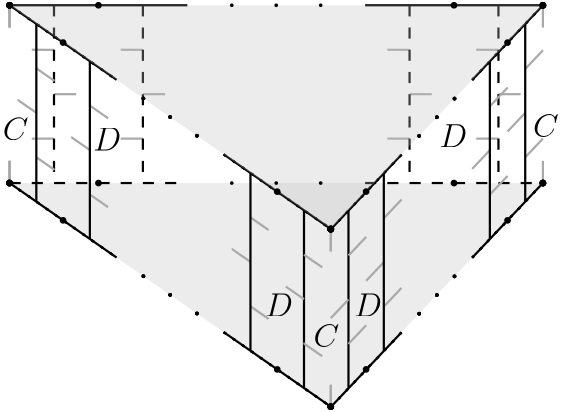 <?xml version="1.0"?>
<!DOCTYPE ipe SYSTEM "ipe.dtd">
<ipe version="70206" creator="Ipe 7.2.7">
<info created="D:20180508125216" modified="D:20180508160824"/>
<ipestyle name="basic">
<symbol name="arrow/arc(spx)">
<path stroke="sym-stroke" fill="sym-stroke" pen="sym-pen">
0 0 m
-1 0.333 l
-1 -0.333 l
h
</path>
</symbol>
<symbol name="arrow/farc(spx)">
<path stroke="sym-stroke" fill="white" pen="sym-pen">
0 0 m
-1 0.333 l
-1 -0.333 l
h
</path>
</symbol>
<symbol name="arrow/ptarc(spx)">
<path stroke="sym-stroke" fill="sym-stroke" pen="sym-pen">
0 0 m
-1 0.333 l
-0.8 0 l
-1 -0.333 l
h
</path>
</symbol>
<symbol name="arrow/fptarc(spx)">
<path stroke="sym-stroke" fill="white" pen="sym-pen">
0 0 m
-1 0.333 l
-0.8 0 l
-1 -0.333 l
h
</path>
</symbol>
<symbol name="mark/circle(sx)" transformations="translations">
<path fill="sym-stroke">
0.6 0 0 0.6 0 0 e
0.4 0 0 0.4 0 0 e
</path>
</symbol>
<symbol name="mark/disk(sx)" transformations="translations">
<path fill="sym-stroke">
0.6 0 0 0.6 0 0 e
</path>
</symbol>
<symbol name="mark/fdisk(sfx)" transformations="translations">
<group>
<path fill="sym-fill">
0.5 0 0 0.5 0 0 e
</path>
<path fill="sym-stroke" fillrule="eofill">
0.6 0 0 0.6 0 0 e
0.4 0 0 0.4 0 0 e
</path>
</group>
</symbol>
<symbol name="mark/box(sx)" transformations="translations">
<path fill="sym-stroke" fillrule="eofill">
-0.6 -0.6 m
0.6 -0.6 l
0.6 0.6 l
-0.6 0.6 l
h
-0.4 -0.4 m
0.4 -0.4 l
0.4 0.4 l
-0.4 0.4 l
h
</path>
</symbol>
<symbol name="mark/square(sx)" transformations="translations">
<path fill="sym-stroke">
-0.6 -0.6 m
0.6 -0.6 l
0.6 0.6 l
-0.6 0.6 l
h
</path>
</symbol>
<symbol name="mark/fsquare(sfx)" transformations="translations">
<group>
<path fill="sym-fill">
-0.5 -0.5 m
0.5 -0.5 l
0.5 0.5 l
-0.5 0.5 l
h
</path>
<path fill="sym-stroke" fillrule="eofill">
-0.6 -0.6 m
0.6 -0.6 l
0.6 0.6 l
-0.6 0.6 l
h
-0.4 -0.4 m
0.4 -0.4 l
0.4 0.4 l
-0.4 0.4 l
h
</path>
</group>
</symbol>
<symbol name="mark/cross(sx)" transformations="translations">
<group>
<path fill="sym-stroke">
-0.43 -0.57 m
0.57 0.43 l
0.43 0.57 l
-0.57 -0.43 l
h
</path>
<path fill="sym-stroke">
-0.43 0.57 m
0.57 -0.43 l
0.43 -0.57 l
-0.57 0.43 l
h
</path>
</group>
</symbol>
<symbol name="arrow/fnormal(spx)">
<path stroke="sym-stroke" fill="white" pen="sym-pen">
0 0 m
-1 0.333 l
-1 -0.333 l
h
</path>
</symbol>
<symbol name="arrow/pointed(spx)">
<path stroke="sym-stroke" fill="sym-stroke" pen="sym-pen">
0 0 m
-1 0.333 l
-0.8 0 l
-1 -0.333 l
h
</path>
</symbol>
<symbol name="arrow/fpointed(spx)">
<path stroke="sym-stroke" fill="white" pen="sym-pen">
0 0 m
-1 0.333 l
-0.8 0 l
-1 -0.333 l
h
</path>
</symbol>
<symbol name="arrow/linear(spx)">
<path stroke="sym-stroke" pen="sym-pen">
-1 0.333 m
0 0 l
-1 -0.333 l
</path>
</symbol>
<symbol name="arrow/fdouble(spx)">
<path stroke="sym-stroke" fill="white" pen="sym-pen">
0 0 m
-1 0.333 l
-1 -0.333 l
h
-1 0 m
-2 0.333 l
-2 -0.333 l
h
</path>
</symbol>
<symbol name="arrow/double(spx)">
<path stroke="sym-stroke" fill="sym-stroke" pen="sym-pen">
0 0 m
-1 0.333 l
-1 -0.333 l
h
-1 0 m
-2 0.333 l
-2 -0.333 l
h
</path>
</symbol>
<pen name="heavier" value="0.8"/>
<pen name="fat" value="1.2"/>
<pen name="ultrafat" value="2"/>
<symbolsize name="large" value="5"/>
<symbolsize name="small" value="2"/>
<symbolsize name="tiny" value="1.1"/>
<arrowsize name="large" value="10"/>
<arrowsize name="small" value="5"/>
<arrowsize name="tiny" value="3"/>
<color name="red" value="1 0 0"/>
<color name="green" value="0 1 0"/>
<color name="blue" value="0 0 1"/>
<color name="yellow" value="1 1 0"/>
<color name="orange" value="1 0.647 0"/>
<color name="gold" value="1 0.843 0"/>
<color name="purple" value="0.627 0.125 0.941"/>
<color name="gray" value="0.745"/>
<color name="brown" value="0.647 0.165 0.165"/>
<color name="navy" value="0 0 0.502"/>
<color name="pink" value="1 0.753 0.796"/>
<color name="seagreen" value="0.18 0.545 0.341"/>
<color name="turquoise" value="0.251 0.878 0.816"/>
<color name="violet" value="0.933 0.51 0.933"/>
<color name="darkblue" value="0 0 0.545"/>
<color name="darkcyan" value="0 0.545 0.545"/>
<color name="darkgray" value="0.663"/>
<color name="darkgreen" value="0 0.392 0"/>
<color name="darkmagenta" value="0.545 0 0.545"/>
<color name="darkorange" value="1 0.549 0"/>
<color name="darkred" value="0.545 0 0"/>
<color name="lightblue" value="0.678 0.847 0.902"/>
<color name="lightcyan" value="0.878 1 1"/>
<color name="lightgray" value="0.827"/>
<color name="lightgreen" value="0.565 0.933 0.565"/>
<color name="lightyellow" value="1 1 0.878"/>
<dashstyle name="dashed" value="[4] 0"/>
<dashstyle name="dotted" value="[1 3] 0"/>
<dashstyle name="dash dotted" value="[4 2 1 2] 0"/>
<dashstyle name="dash dot dotted" value="[4 2 1 2 1 2] 0"/>
<textsize name="large" value="\large"/>
<textsize name="Large" value="\Large"/>
<textsize name="LARGE" value="\LARGE"/>
<textsize name="huge" value="\huge"/>
<textsize name="Huge" value="\Huge"/>
<textsize name="small" value="\small"/>
<textsize name="footnote" value="\footnotesize"/>
<textsize name="tiny" value="\tiny"/>
<textstyle name="center" begin="\begin{center}" end="\end{center}"/>
<textstyle name="itemize" begin="\begin{itemize}" end="\end{itemize}"/>
<textstyle name="item" begin="\begin{itemize}\item{}" end="\end{itemize}"/>
<gridsize name="4 pts" value="4"/>
<gridsize name="8 pts (~3 mm)" value="8"/>
<gridsize name="16 pts (~6 mm)" value="16"/>
<gridsize name="32 pts (~12 mm)" value="32"/>
<gridsize name="10 pts (~3.5 mm)" value="10"/>
<gridsize name="20 pts (~7 mm)" value="20"/>
<gridsize name="14 pts (~5 mm)" value="14"/>
<gridsize name="28 pts (~10 mm)" value="28"/>
<gridsize name="56 pts (~20 mm)" value="56"/>
<anglesize name="90 deg" value="90"/>
<anglesize name="60 deg" value="60"/>
<anglesize name="45 deg" value="45"/>
<anglesize name="30 deg" value="30"/>
<anglesize name="22.5 deg" value="22.5"/>
<opacity name="10%" value="0.1"/>
<opacity name="30%" value="0.3"/>
<opacity name="50%" value="0.5"/>
<opacity name="75%" value="0.75"/>
<tiling name="falling" angle="-60" step="4" width="1"/>
<tiling name="rising" angle="30" step="4" width="1"/>
</ipestyle>
<page>
<layer name="alpha"/>
<view layers="alpha" active="alpha"/>
<path layer="alpha" fill="gray" opacity="30%">
112 208 m
304 208 l
227.634 127.492 l
112 208 l
</path>
<path matrix="1 0 0 1 115.647 -80.6262" stroke="darkgray" pen="heavier">
112 208 m
112 216 l
112 216 l
</path>
<path matrix="1 0 0 1 115.647 -80.6262" stroke="darkgray" pen="heavier">
112 272 m
112 264 l
</path>
<path matrix="1 0 0 1 192 0" stroke="darkgray" pen="heavier">
112 208 m
112 216 l
112 216 l
</path>
<path matrix="1 0 0 1 192 0" stroke="darkgray" pen="heavier">
112 272 m
112 264 l
</path>
<path matrix="1 0 0 1 115.647 -80.6262" stroke="darkgray" pen="heavier">
112 208 m
112 216 l
112 216 l
</path>
<path matrix="1 0 0 1 115.647 -80.6262" stroke="darkgray" pen="heavier">
112 272 m
112 264 l
</path>
<path matrix="0.39767 0.419928 0.419763 -0.397827 16.9705 174.052" stroke="black" dash="dotted" pen="heavier">
192 320 m
256 320 l
</path>
<path matrix="0.39767 0.419928 0.419763 -0.397827 16.9705 174.052" stroke="black" dash="dotted" pen="heavier">
320 320 m
384 320 l
</path>
<path matrix="0.60226 -0.419313 -0.421582 -0.599018 131.272 480.194" stroke="black" dash="dotted" pen="heavier">
192 320 m
256 320 l
</path>
<path matrix="0.60226 -0.419313 -0.421582 -0.599018 131.272 480.194" stroke="black" dash="dotted" pen="heavier">
320 320 m
384 320 l
</path>
<path matrix="0.39767 0.419928 0.419763 -0.397827 16.9705 174.052" stroke="black" dash="dotted" pen="heavier">
192 320 m
256 320 l
</path>
<path matrix="0.39767 0.419928 0.419763 -0.397827 16.9705 174.052" stroke="black" dash="dotted" pen="heavier">
320 320 m
384 320 l
</path>
<path matrix="0.60226 -0.419313 -0.421582 -0.599018 131.272 480.194" stroke="black" dash="dotted" pen="heavier">
192 320 m
256 320 l
</path>
<path matrix="0.60226 -0.419313 -0.421582 -0.599018 131.272 480.194" stroke="black" dash="dotted" pen="heavier">
320 320 m
384 320 l
</path>
<path matrix="0.39767 0.419928 0.419763 -0.397827 16.9705 174.052" stroke="black" dash="dotted" pen="heavier">
192 320 m
256 320 l
</path>
<path matrix="0.39767 0.419928 0.419763 -0.397827 16.9705 174.052" stroke="black" dash="dotted" pen="heavier">
320 320 m
384 320 l
</path>
<path matrix="0.60226 -0.419313 -0.421582 -0.599018 131.272 480.194" stroke="black" dash="dotted" pen="heavier">
192 320 m
256 320 l
</path>
<path matrix="0.60226 -0.419313 -0.421582 -0.599018 131.272 480.194" stroke="black" dash="dotted" pen="heavier">
320 320 m
384 320 l
</path>
<path matrix="0.39767 0.419928 0.419763 -0.397827 16.9705 238.052" stroke="black" dash="dotted" pen="heavier">
192 320 m
256 320 l
</path>
<path matrix="0.39767 0.419928 0.419763 -0.397827 16.9705 238.052" stroke="black" dash="dotted" pen="heavier">
320 320 m
384 320 l
</path>
<path matrix="0.60226 -0.419313 -0.421582 -0.599018 131.272 544.194" stroke="black" dash="dotted" pen="heavier">
192 320 m
256 320 l
</path>
<path matrix="0.60226 -0.419313 -0.421582 -0.599018 131.272 544.194" stroke="black" dash="dotted" pen="heavier">
320 320 m
384 320 l
</path>
<path matrix="0.39767 0.419928 0.419763 -0.397827 16.9705 238.052" stroke="black" dash="dotted" pen="heavier">
192 320 m
256 320 l
</path>
<path matrix="0.39767 0.419928 0.419763 -0.397827 16.9705 238.052" stroke="black" dash="dotted" pen="heavier">
320 320 m
384 320 l
</path>
<path matrix="0.60226 -0.419313 -0.421582 -0.599018 131.272 544.194" stroke="black" dash="dotted" pen="heavier">
192 320 m
256 320 l
</path>
<path matrix="0.60226 -0.419313 -0.421582 -0.599018 131.272 544.194" stroke="black" dash="dotted" pen="heavier">
320 320 m
384 320 l
</path>
<path matrix="0.39767 0.419928 0.419763 -0.397827 16.9705 238.052" stroke="black" dash="dotted" pen="heavier">
192 320 m
256 320 l
</path>
<path matrix="0.39767 0.419928 0.419763 -0.397827 16.9705 238.052" stroke="black" dash="dotted" pen="heavier">
320 320 m
384 320 l
</path>
<path matrix="0.60226 -0.419313 -0.421582 -0.599018 131.272 544.194" stroke="black" dash="dotted" pen="heavier">
192 320 m
256 320 l
</path>
<path matrix="0.60226 -0.419313 -0.421582 -0.599018 131.272 544.194" stroke="black" dash="dotted" pen="heavier">
320 320 m
384 320 l
</path>
<group matrix="1 0 0 0.500003 -272 111.999">
<path stroke="darkgray" pen="heavier">
560.013 287.882 m
552 288 l
</path>
<path stroke="darkgray" pen="heavier">
559.999 255.999 m
568 256 l
</path>
<path stroke="darkgray" pen="heavier">
560 224.001 m
552 224 l
</path>
<path matrix="1 0 0 1 176 -0.00035" stroke="black" dash="dashed" pen="heavier">
384 320 m
384 192 l
</path>
</group>
<group matrix="1 0 0 0.500001 -304 112">
<path stroke="darkgray" pen="heavier">
560.013 287.882 m
552 288 l
</path>
<path stroke="darkgray" pen="heavier">
559.999 255.999 m
568 256 l
</path>
<path stroke="darkgray" pen="heavier">
560 224.001 m
552 224 l
</path>
<path matrix="1 0 0 1 176 -0.00035" stroke="black" dash="dashed" pen="heavier">
384 320 m
384 192 l
</path>
</group>
<group matrix="1 0 0 0.499995 -400 112.001">
<path stroke="darkgray" pen="heavier">
560.013 287.882 m
552 288 l
</path>
<path stroke="darkgray" pen="heavier">
559.999 255.999 m
568 256 l
</path>
<path stroke="darkgray" pen="heavier">
560 224.001 m
552 224 l
</path>
<path matrix="1 0 0 1 176 -0.00035" stroke="black" dash="dashed" pen="heavier">
384 320 m
384 192 l
</path>
</group>
<group matrix="1 0 0 0.499995 -432 112.001">
<path stroke="darkgray" pen="heavier">
560.013 287.882 m
552 288 l
</path>
<path stroke="darkgray" pen="heavier">
559.999 255.999 m
568 256 l
</path>
<path stroke="darkgray" pen="heavier">
560 224.001 m
552 224 l
</path>
<path matrix="1 0 0 1 176 -0.00035" stroke="black" dash="dashed" pen="heavier">
384 320 m
384 192 l
</path>
</group>
<group>
<path matrix="1 0 0 0.499995 -166.002 38.2019" stroke="black" pen="heavier">
384 320 m
384 192 l
</path>
<group>
<path matrix="0.679656 0 0 0.677029 63.2844 36.5547" stroke="darkgray" pen="heavier">
227.634 191.492 m
217.998 198.201 l
217.998 198.2 l
</path>
<path matrix="0.679656 0 0 0.677029 69.8342 48.0122" stroke="darkgray" pen="heavier">
227.634 191.492 m
217.998 198.201 l
217.998 198.2 l
</path>
<path matrix="0.679656 0 0 0.677029 69.8346 16.0128" stroke="darkgray" pen="heavier">
227.634 191.492 m
217.998 198.201 l
217.998 198.2 l
</path>
</group>
</group>
<group>
<path stroke="darkgray" pen="heavier">
112 208 m
112 216 l
112 216 l
</path>
<path stroke="darkgray" pen="heavier">
112 272 m
112 264 l
</path>
</group>
<group matrix="1 0 0 1 -0.00011919 0.00040225">
<path stroke="darkgray" pen="heavier">
112 208 m
112 216 l
112 216 l
</path>
<path stroke="darkgray" pen="heavier">
112 272 m
112 264 l
</path>
</group>
<group matrix="1 0 0 1 -0.00011919 0.00040225">
<path stroke="darkgray" pen="heavier">
112 208 m
112 216 l
112 216 l
</path>
<path stroke="darkgray" pen="heavier">
112 272 m
112 264 l
</path>
</group>
<group>
<group>
<path matrix="0.39767 0.419928 0.419763 -0.397827 16.9705 238.052" stroke="black" pen="heavier">
192 320 m
256 320 l
</path>
<path matrix="0.39767 0.419928 0.419763 -0.397827 16.9705 238.052" stroke="black" pen="heavier">
320 320 m
384 320 l
</path>
<path matrix="0.60226 -0.419313 -0.421582 -0.599018 131.272 544.194" stroke="black" pen="heavier">
192 320 m
256 320 l
</path>
<path matrix="0.60226 -0.419313 -0.421582 -0.599018 131.272 544.194" stroke="black" pen="heavier">
320 320 m
384 320 l
</path>
<path matrix="1 0 0 -1 -80 592" stroke="black" pen="heavier">
320 320 m
384 320 l
</path>
<path matrix="1 0 0 -1 -80 592" stroke="black" pen="heavier">
192 320 m
256 320 l
</path>
</group>
</group>
<group>
<path matrix="0.39767 0.419928 0.419763 -0.397827 16.9705 174.052" stroke="black" pen="heavier">
192 320 m
256 320 l
</path>
<path matrix="0.39767 0.419928 0.419763 -0.397827 16.9705 174.052" stroke="black" pen="heavier">
320 320 m
384 320 l
</path>
<path matrix="0.60226 -0.419313 -0.421582 -0.599018 131.272 480.194" stroke="black" pen="heavier">
192 320 m
256 320 l
</path>
<path matrix="0.60226 -0.419313 -0.421582 -0.599018 131.272 480.194" stroke="black" pen="heavier">
320 320 m
384 320 l
</path>
<path matrix="1 0 0 -1 -80 528" stroke="black" dash="dashed" pen="heavier">
320 320 m
384 320 l
</path>
<path matrix="1 0 0 -1 -208 528" stroke="black" dash="dashed" pen="heavier">
320 320 m
384 320 l
</path>
</group>
<group matrix="1 0 0 1 -19.2725 13.419">
<path matrix="0.679656 0 0 0.677029 63.2844 36.5547" stroke="darkgray" pen="heavier">
227.634 191.492 m
217.998 198.201 l
217.998 198.2 l
</path>
<path matrix="0.679656 0 0 0.677029 69.8342 48.0122" stroke="darkgray" pen="heavier">
227.634 191.492 m
217.998 198.201 l
217.998 198.2 l
</path>
<path matrix="0.679656 0 0 0.677029 69.8346 16.0128" stroke="darkgray" pen="heavier">
227.634 191.492 m
217.998 198.201 l
217.998 198.2 l
</path>
</group>
<path matrix="1 0 0 0.499995 -185.275 51.6209" stroke="black" pen="heavier">
384 320 m
384 192 l
</path>
<group>
<group matrix="1 0 0 1 -77.0895 53.673">
<path matrix="0.679656 0 0 0.677029 63.2844 36.5547" stroke="darkgray" pen="heavier">
227.634 191.492 m
217.998 198.201 l
217.998 198.2 l
</path>
<path matrix="0.679656 0 0 0.677029 69.8342 48.0122" stroke="darkgray" pen="heavier">
227.634 191.492 m
217.998 198.201 l
217.998 198.2 l
</path>
<path matrix="0.679656 0 0 0.677029 69.8346 16.0128" stroke="darkgray" pen="heavier">
227.634 191.492 m
217.998 198.201 l
217.998 198.2 l
</path>
</group>
<path matrix="1 0 0 0.499995 -243.092 91.8749" stroke="black" pen="heavier">
384 320 m
384 192 l
</path>
</group>
<group>
<group matrix="1 0 0 1 -96.3618 67.091">
<path matrix="0.679656 0 0 0.677029 63.2844 36.5547" stroke="darkgray" pen="heavier">
227.634 191.492 m
217.998 198.201 l
217.998 198.2 l
</path>
<path matrix="0.679656 0 0 0.677029 69.8342 48.0122" stroke="darkgray" pen="heavier">
227.634 191.492 m
217.998 198.201 l
217.998 198.2 l
</path>
<path matrix="0.679656 0 0 0.677029 69.8346 16.0128" stroke="darkgray" pen="heavier">
227.634 191.492 m
217.998 198.201 l
217.998 198.2 l
</path>
</group>
<path matrix="1 0 0 0.499995 -262.364 105.293" stroke="black" pen="heavier">
384 320 m
384 192 l
</path>
</group>
<path matrix="1 0 0 0.5 -149.99 38.0926" stroke="black" pen="heavier">
384 320 m
384 192 l
</path>
<path matrix="1 0 0 1 6.38906 -9.45797" stroke="darkgray" pen="heavier">
227.647 191.374 m
234.01 198.093 l
234.01 198.093 l
</path>
<path matrix="1 0 0 1 -0.0006936 -32.0003" stroke="darkgray" pen="heavier">
227.647 191.374 m
234.01 198.093 l
234.01 198.093 l
</path>
<path matrix="1 0 0 1 6.36278 -41.2804" stroke="darkgray" pen="heavier">
227.647 191.374 m
234.01 198.093 l
234.01 198.093 l
</path>
<path matrix="1 0 0 1 19.1144 3.97948" fill="lightyellow">
227.647 191.374 m
234.01 198.093 l
234.01 198.093 l
</path>
<path matrix="1 0 0 1 57.2907 44.2926" fill="lightyellow">
227.647 191.374 m
234.01 198.093 l
234.01 198.093 l
</path>
<path matrix="1 0 0 1 70.0162 57.7303" fill="lightyellow">
227.647 191.374 m
234.01 198.093 l
234.01 198.093 l
</path>
<path matrix="1 0 0 1 19.0885 3.95232" fill="lightyellow">
227.647 191.374 m
234.01 198.093 l
234.01 198.093 l
</path>
<path matrix="1 0 0 1 57.2902 44.2932" stroke="darkgray" pen="heavier">
227.647 191.374 m
234.01 198.093 l
234.01 198.093 l
</path>
<path matrix="1 0 0 1 70.0162 57.7303" stroke="darkgray" pen="heavier">
227.647 191.374 m
234.01 198.093 l
234.01 198.093 l
</path>
<group>
<group>
<path matrix="1 0 0 1 19.1144 3.97951" stroke="darkgray" pen="heavier">
227.647 191.374 m
234.01 198.093 l
234.01 198.093 l
</path>
<path matrix="1 0 0 1 12.7248 -18.563" stroke="darkgray" pen="heavier">
227.647 191.374 m
234.01 198.093 l
234.01 198.093 l
</path>
<path matrix="1 0 0 1 19.0883 -27.8431" stroke="darkgray" pen="heavier">
227.647 191.374 m
234.01 198.093 l
234.01 198.093 l
</path>
</group>
<path matrix="1 0 0 0.5 -137.265 51.5299" stroke="black" pen="heavier">
384 320 m
384 192 l
</path>
</group>
<group>
<group matrix="1 0 0 1 50.9018 53.7504">
<path matrix="1 0 0 1 6.38944 -9.45842" fill="lightyellow">
227.647 191.374 m
234.01 198.093 l
234.01 198.093 l
</path>
<path matrix="1 0 0 1 -0.0006936 -32.0003" stroke="darkgray" pen="heavier">
227.647 191.374 m
234.01 198.093 l
234.01 198.093 l
</path>
<path matrix="1 0 0 1 6.36278 -41.2804" stroke="darkgray" pen="heavier">
227.647 191.374 m
234.01 198.093 l
234.01 198.093 l
</path>
</group>
<path matrix="1 0 0 0.5 -99.0882 91.843" stroke="black" pen="heavier">
384 320 m
384 192 l
</path>
</group>
<group>
<group matrix="1 0 0 1 63.6273 67.1881">
<path matrix="1 0 0 1 6.38944 -9.45842" fill="lightyellow">
227.647 191.374 m
234.01 198.093 l
234.01 198.093 l
</path>
<path matrix="1 0 0 1 -0.0006936 -32.0003" stroke="darkgray" pen="heavier">
227.647 191.374 m
234.01 198.093 l
234.01 198.093 l
</path>
<path matrix="1 0 0 1 6.36278 -41.2804" stroke="darkgray" pen="heavier">
227.647 191.374 m
234.01 198.093 l
234.01 198.093 l
</path>
</group>
<path matrix="1 0 0 0.5 -86.3627 105.281" stroke="black" pen="heavier">
384 320 m
384 192 l
</path>
</group>
<text matrix="1 0 0 1 0 -24" transformations="translations" pos="204 184" stroke="black" type="label" width="10.044" height="8.169" depth="0" valign="baseline" size="large" style="math">D</text>
<text matrix="1 0 0 1 32 -24" transformations="translations" pos="204 184" stroke="black" type="label" width="10.044" height="8.169" depth="0" valign="baseline" size="large" style="math">D</text>
<text matrix="1 0 0 1 -61.9064 35.7031" transformations="translations" pos="204 184" stroke="black" type="label" width="10.044" height="8.169" depth="0" valign="baseline" size="large" style="math">D</text>
<text matrix="1 0 0 1 62.725 36.923" transformations="translations" pos="204 184" stroke="black" type="label" width="10.044" height="8.169" depth="0" valign="baseline" size="large" style="math">D</text>
<text matrix="1 0 0 1 -2.54045 -19.027" transformations="translations" pos="224 168" stroke="black" type="label" width="9.234" height="8.169" depth="0" valign="baseline" size="large" style="math">C</text>
<text matrix="1 0 0 1 -114.44 55.4098" transformations="translations" pos="224 168" stroke="black" type="label" width="9.234" height="8.169" depth="0" valign="baseline" size="large" style="math">C</text>
<text matrix="1 0 0 1 76.4371 56.545" transformations="translations" pos="224 168" stroke="black" type="label" width="9.234" height="8.169" depth="0" valign="baseline" size="large" style="math">C</text>
<path matrix="1 0 0 1 0 -64" fill="gray" opacity="30%">
112 336 m
304 336 l
227.634 255.492 l
112 336 l
</path>
<use matrix="0.39767 0.419928 0.419763 -0.397827 16.9705 174.052" name="mark/disk(sx)" pos="304 320" size="tiny" stroke="black"/>
<use matrix="0.39767 0.419928 0.419763 -0.397827 16.9705 174.052" name="mark/disk(sx)" pos="288 320" size="tiny" stroke="black"/>
<use matrix="0.39767 0.419928 0.419763 -0.397827 16.9705 174.052" name="mark/disk(sx)" pos="272 320" size="tiny" stroke="black"/>
<use matrix="0.39767 0.419928 0.419763 -0.397827 16.9705 174.052" name="mark/disk(sx)" pos="192 320" size="tiny" stroke="black"/>
<use matrix="0.39767 0.419928 0.419763 -0.397827 16.9705 174.052" name="mark/disk(sx)" pos="384 320" size="small" stroke="black"/>
<use matrix="0.60226 -0.419313 -0.421582 -0.599018 131.272 480.194" name="mark/disk(sx)" pos="304 320" size="tiny" stroke="black"/>
<use matrix="0.60226 -0.419313 -0.421582 -0.599018 131.272 480.194" name="mark/disk(sx)" pos="288 320" size="tiny" stroke="black"/>
<use matrix="0.60226 -0.419313 -0.421582 -0.599018 131.272 480.194" name="mark/disk(sx)" pos="272 320" size="tiny" stroke="black"/>
<use matrix="0.60226 -0.419313 -0.421582 -0.599018 131.272 480.194" name="mark/disk(sx)" pos="192 320" size="small" stroke="black"/>
<use matrix="0.60226 -0.419313 -0.421582 -0.599018 131.272 480.194" name="mark/disk(sx)" pos="384 320" size="small" stroke="black"/>
<use matrix="0.39767 0.419928 0.419763 -0.397827 16.9705 174.052" name="mark/disk(sx)" pos="304 320" size="tiny" stroke="black"/>
<use matrix="0.39767 0.419928 0.419763 -0.397827 16.9705 174.052" name="mark/disk(sx)" pos="288 320" size="tiny" stroke="black"/>
<use matrix="0.39767 0.419928 0.419763 -0.397827 16.9705 174.052" name="mark/disk(sx)" pos="272 320" size="tiny" stroke="black"/>
<use matrix="0.39767 0.419928 0.419763 -0.397827 16.9705 174.052" name="mark/disk(sx)" pos="192 320" size="tiny" stroke="black"/>
<use matrix="0.39767 0.419928 0.419763 -0.397827 16.9705 174.052" name="mark/disk(sx)" pos="384 320" size="small" stroke="black"/>
<use matrix="0.60226 -0.419313 -0.421582 -0.599018 131.272 480.194" name="mark/disk(sx)" pos="304 320" size="tiny" stroke="black"/>
<use matrix="0.60226 -0.419313 -0.421582 -0.599018 131.272 480.194" name="mark/disk(sx)" pos="288 320" size="tiny" stroke="black"/>
<use matrix="0.60226 -0.419313 -0.421582 -0.599018 131.272 480.194" name="mark/disk(sx)" pos="272 320" size="tiny" stroke="black"/>
<use matrix="0.60226 -0.419313 -0.421582 -0.599018 131.272 480.194" name="mark/disk(sx)" pos="192 320" size="small" stroke="black"/>
<use matrix="0.60226 -0.419313 -0.421582 -0.599018 131.272 480.194" name="mark/disk(sx)" pos="384 320" size="small" stroke="black"/>
<use matrix="0.39767 0.419928 0.419763 -0.397827 16.9705 174.052" name="mark/disk(sx)" pos="304 320" size="tiny" stroke="black"/>
<use matrix="0.39767 0.419928 0.419763 -0.397827 16.9705 174.052" name="mark/disk(sx)" pos="288 320" size="tiny" stroke="black"/>
<use matrix="0.39767 0.419928 0.419763 -0.397827 16.9705 174.052" name="mark/disk(sx)" pos="272 320" size="tiny" stroke="black"/>
<use matrix="0.39767 0.419928 0.419763 -0.397827 16.9705 174.052" name="mark/disk(sx)" pos="192 320" size="tiny" stroke="black"/>
<use matrix="0.39767 0.419928 0.419763 -0.397827 16.9705 174.052" name="mark/disk(sx)" pos="384 320" size="small" stroke="black"/>
<use matrix="0.60226 -0.419313 -0.421582 -0.599018 131.272 480.194" name="mark/disk(sx)" pos="304 320" size="tiny" stroke="black"/>
<use matrix="0.60226 -0.419313 -0.421582 -0.599018 131.272 480.194" name="mark/disk(sx)" pos="288 320" size="tiny" stroke="black"/>
<use matrix="0.60226 -0.419313 -0.421582 -0.599018 131.272 480.194" name="mark/disk(sx)" pos="272 320" size="tiny" stroke="black"/>
<use matrix="0.60226 -0.419313 -0.421582 -0.599018 131.272 480.194" name="mark/disk(sx)" pos="192 320" size="small" stroke="black"/>
<use matrix="0.60226 -0.419313 -0.421582 -0.599018 131.272 480.194" name="mark/disk(sx)" pos="384 320" size="small" stroke="black"/>
<use matrix="0.39767 0.419928 0.419763 -0.397827 16.9705 174.052" name="mark/disk(sx)" pos="304 320" size="tiny" stroke="black"/>
<use matrix="0.39767 0.419928 0.419763 -0.397827 16.9705 174.052" name="mark/disk(sx)" pos="288 320" size="tiny" stroke="black"/>
<use matrix="0.39767 0.419928 0.419763 -0.397827 16.9705 174.052" name="mark/disk(sx)" pos="272 320" size="tiny" stroke="black"/>
<use matrix="0.39767 0.419928 0.419763 -0.397827 16.9705 174.052" name="mark/disk(sx)" pos="192 320" size="tiny" stroke="black"/>
<use matrix="0.39767 0.419928 0.419763 -0.397827 16.9705 174.052" name="mark/disk(sx)" pos="384 320" size="small" stroke="black"/>
<use matrix="0.60226 -0.419313 -0.421582 -0.599018 131.272 480.194" name="mark/disk(sx)" pos="304 320" size="tiny" stroke="black"/>
<use matrix="0.60226 -0.419313 -0.421582 -0.599018 131.272 480.194" name="mark/disk(sx)" pos="288 320" size="tiny" stroke="black"/>
<use matrix="0.60226 -0.419313 -0.421582 -0.599018 131.272 480.194" name="mark/disk(sx)" pos="272 320" size="tiny" stroke="black"/>
<use matrix="0.60226 -0.419313 -0.421582 -0.599018 131.272 480.194" name="mark/disk(sx)" pos="192 320" size="small" stroke="black"/>
<use matrix="0.60226 -0.419313 -0.421582 -0.599018 131.272 480.194" name="mark/disk(sx)" pos="384 320" size="small" stroke="black"/>
<use matrix="0.39767 0.419928 0.419763 -0.397827 16.9705 238.052" name="mark/disk(sx)" pos="304 320" size="tiny" stroke="black"/>
<use matrix="0.39767 0.419928 0.419763 -0.397827 16.9705 238.052" name="mark/disk(sx)" pos="288 320" size="tiny" stroke="black"/>
<use matrix="0.39767 0.419928 0.419763 -0.397827 16.9705 238.052" name="mark/disk(sx)" pos="272 320" size="tiny" stroke="black"/>
<use matrix="0.39767 0.419928 0.419763 -0.397827 16.9705 238.052" name="mark/disk(sx)" pos="192 320" size="small" stroke="black"/>
<use matrix="0.39767 0.419928 0.419763 -0.397827 16.9705 238.052" name="mark/disk(sx)" pos="384 320" size="small" stroke="black"/>
<use matrix="0.60226 -0.419313 -0.421582 -0.599018 131.272 544.194" name="mark/disk(sx)" pos="304 320" size="tiny" stroke="black"/>
<use matrix="0.60226 -0.419313 -0.421582 -0.599018 131.272 544.194" name="mark/disk(sx)" pos="288 320" size="tiny" stroke="black"/>
<use matrix="0.60226 -0.419313 -0.421582 -0.599018 131.272 544.194" name="mark/disk(sx)" pos="272 320" size="tiny" stroke="black"/>
<use matrix="0.60226 -0.419313 -0.421582 -0.599018 131.272 544.194" name="mark/disk(sx)" pos="192 320" size="small" stroke="black"/>
<use matrix="0.60226 -0.419313 -0.421582 -0.599018 131.272 544.194" name="mark/disk(sx)" pos="384 320" size="small" stroke="black"/>
<use matrix="0.39767 0.419928 0.419763 -0.397827 16.9705 238.052" name="mark/disk(sx)" pos="304 320" size="tiny" stroke="black"/>
<use matrix="0.39767 0.419928 0.419763 -0.397827 16.9705 238.052" name="mark/disk(sx)" pos="288 320" size="tiny" stroke="black"/>
<use matrix="0.39767 0.419928 0.419763 -0.397827 16.9705 238.052" name="mark/disk(sx)" pos="272 320" size="tiny" stroke="black"/>
<use matrix="0.39767 0.419928 0.419763 -0.397827 16.9705 238.052" name="mark/disk(sx)" pos="192 320" size="small" stroke="black"/>
<use matrix="0.39767 0.419928 0.419763 -0.397827 16.9705 238.052" name="mark/disk(sx)" pos="384 320" size="small" stroke="black"/>
<use matrix="0.60226 -0.419313 -0.421582 -0.599018 131.272 544.194" name="mark/disk(sx)" pos="304 320" size="tiny" stroke="black"/>
<use matrix="0.60226 -0.419313 -0.421582 -0.599018 131.272 544.194" name="mark/disk(sx)" pos="288 320" size="tiny" stroke="black"/>
<use matrix="0.60226 -0.419313 -0.421582 -0.599018 131.272 544.194" name="mark/disk(sx)" pos="272 320" size="tiny" stroke="black"/>
<use matrix="0.60226 -0.419313 -0.421582 -0.599018 131.272 544.194" name="mark/disk(sx)" pos="192 320" size="small" stroke="black"/>
<use matrix="0.60226 -0.419313 -0.421582 -0.599018 131.272 544.194" name="mark/disk(sx)" pos="384 320" size="small" stroke="black"/>
<use matrix="0.39767 0.419928 0.419763 -0.397827 16.9705 238.052" name="mark/disk(sx)" pos="304 320" size="tiny" stroke="black"/>
<use matrix="0.39767 0.419928 0.419763 -0.397827 16.9705 238.052" name="mark/disk(sx)" pos="288 320" size="tiny" stroke="black"/>
<use matrix="0.39767 0.419928 0.419763 -0.397827 16.9705 238.052" name="mark/disk(sx)" pos="272 320" size="tiny" stroke="black"/>
<use matrix="0.39767 0.419928 0.419763 -0.397827 16.9705 238.052" name="mark/disk(sx)" pos="192 320" size="small" stroke="black"/>
<use matrix="0.39767 0.419928 0.419763 -0.397827 16.9705 238.052" name="mark/disk(sx)" pos="384 320" size="small" stroke="black"/>
<use matrix="0.60226 -0.419313 -0.421582 -0.599018 131.272 544.194" name="mark/disk(sx)" pos="304 320" size="tiny" stroke="black"/>
<use matrix="0.60226 -0.419313 -0.421582 -0.599018 131.272 544.194" name="mark/disk(sx)" pos="288 320" size="tiny" stroke="black"/>
<use matrix="0.60226 -0.419313 -0.421582 -0.599018 131.272 544.194" name="mark/disk(sx)" pos="272 320" size="tiny" stroke="black"/>
<use matrix="0.60226 -0.419313 -0.421582 -0.599018 131.272 544.194" name="mark/disk(sx)" pos="192 320" size="small" stroke="black"/>
<use matrix="0.60226 -0.419313 -0.421582 -0.599018 131.272 544.194" name="mark/disk(sx)" pos="384 320" size="small" stroke="black"/>
<use matrix="0.39767 0.419928 0.419763 -0.397827 16.9705 238.052" name="mark/disk(sx)" pos="304 320" size="tiny" stroke="black"/>
<use matrix="0.39767 0.419928 0.419763 -0.397827 16.9705 238.052" name="mark/disk(sx)" pos="288 320" size="tiny" stroke="black"/>
<use matrix="0.39767 0.419928 0.419763 -0.397827 16.9705 238.052" name="mark/disk(sx)" pos="272 320" size="tiny" stroke="black"/>
<use matrix="0.39767 0.419928 0.419763 -0.397827 16.9705 238.052" name="mark/disk(sx)" pos="192 320" size="small" stroke="black"/>
<use matrix="0.39767 0.419928 0.419763 -0.397827 16.9705 238.052" name="mark/disk(sx)" pos="384 320" size="small" stroke="black"/>
<use matrix="0.60226 -0.419313 -0.421582 -0.599018 131.272 544.194" name="mark/disk(sx)" pos="304 320" size="tiny" stroke="black"/>
<use matrix="0.60226 -0.419313 -0.421582 -0.599018 131.272 544.194" name="mark/disk(sx)" pos="288 320" size="tiny" stroke="black"/>
<use matrix="0.60226 -0.419313 -0.421582 -0.599018 131.272 544.194" name="mark/disk(sx)" pos="272 320" size="tiny" stroke="black"/>
<use matrix="0.60226 -0.419313 -0.421582 -0.599018 131.272 544.194" name="mark/disk(sx)" pos="192 320" size="small" stroke="black"/>
<use matrix="0.60226 -0.419313 -0.421582 -0.599018 131.272 544.194" name="mark/disk(sx)" pos="384 320" size="small" stroke="black"/>
<use matrix="1 0 0 -1 -80 528" name="mark/disk(sx)" pos="304 320" size="tiny" stroke="black"/>
<use matrix="1 0 0 -1 -80 528" name="mark/disk(sx)" pos="288 320" size="tiny" stroke="black"/>
<use matrix="1 0 0 -1 -80 528" name="mark/disk(sx)" pos="272 320" size="tiny" stroke="black"/>
<use matrix="1 0 0 -1 -80 528" name="mark/disk(sx)" pos="192 320" size="small" stroke="black"/>
<use matrix="1 0 0 -1 -80 528" name="mark/disk(sx)" pos="384 320" size="small" stroke="black"/>
<use matrix="1 0 0 -1 -80 592" name="mark/disk(sx)" pos="304 320" size="tiny" stroke="black"/>
<use matrix="1 0 0 -1 -80 592" name="mark/disk(sx)" pos="288 320" size="tiny" stroke="black"/>
<use matrix="1 0 0 -1 -80 592" name="mark/disk(sx)" pos="272 320" size="tiny" stroke="black"/>
<use matrix="1 0 0 -1 -80 592" name="mark/disk(sx)" pos="192 320" size="small" stroke="black"/>
<use matrix="1 0 0 -1 -80 592" name="mark/disk(sx)" pos="384 320" size="small" stroke="black"/>
<use matrix="1 0 0 1 -0.621728 -113.947" name="mark/disk(sx)" pos="131.893 372.529" size="small" stroke="black"/>
<use matrix="1 0 0 1 -0.621728 -113.947" name="mark/disk(sx)" pos="208.983 318.856" size="small" stroke="black"/>
<use matrix="1 0 0 1 -0.621728 -113.947" name="mark/disk(sx)" pos="240.981 318.876" size="small" stroke="black"/>
<use matrix="1 0 0 1 -0.621728 -113.947" name="mark/disk(sx)" pos="291.897 372.51" size="small" stroke="black"/>
<use matrix="1 0 0 1 -0.621728 -113.947" name="mark/disk(sx)" pos="144.622 385.947" size="small" stroke="black"/>
<use matrix="1 0 0 1 -0.621728 -113.947" name="mark/disk(sx)" pos="272.622 385.947" size="small" stroke="black"/>
<use matrix="1 0 0 1 -0.621728 -177.947" name="mark/disk(sx)" pos="131.893 372.529" size="small" stroke="black"/>
<use matrix="1 0 0 1 -0.621728 -177.947" name="mark/disk(sx)" pos="208.983 318.856" size="small" stroke="black"/>
<use matrix="1 0 0 1 -0.621728 -177.947" name="mark/disk(sx)" pos="240.981 318.876" size="small" stroke="black"/>
<use matrix="1 0 0 1 -0.621728 -177.947" name="mark/disk(sx)" pos="291.897 372.51" size="small" stroke="black"/>
<use matrix="1 0 0 1 -0.621728 -177.947" name="mark/disk(sx)" pos="144.622 385.947" size="small" stroke="black"/>
<use matrix="1 0 0 1 -0.621728 -177.947" name="mark/disk(sx)" pos="272.622 385.947" size="small" stroke="black"/>
</page>
</ipe>
